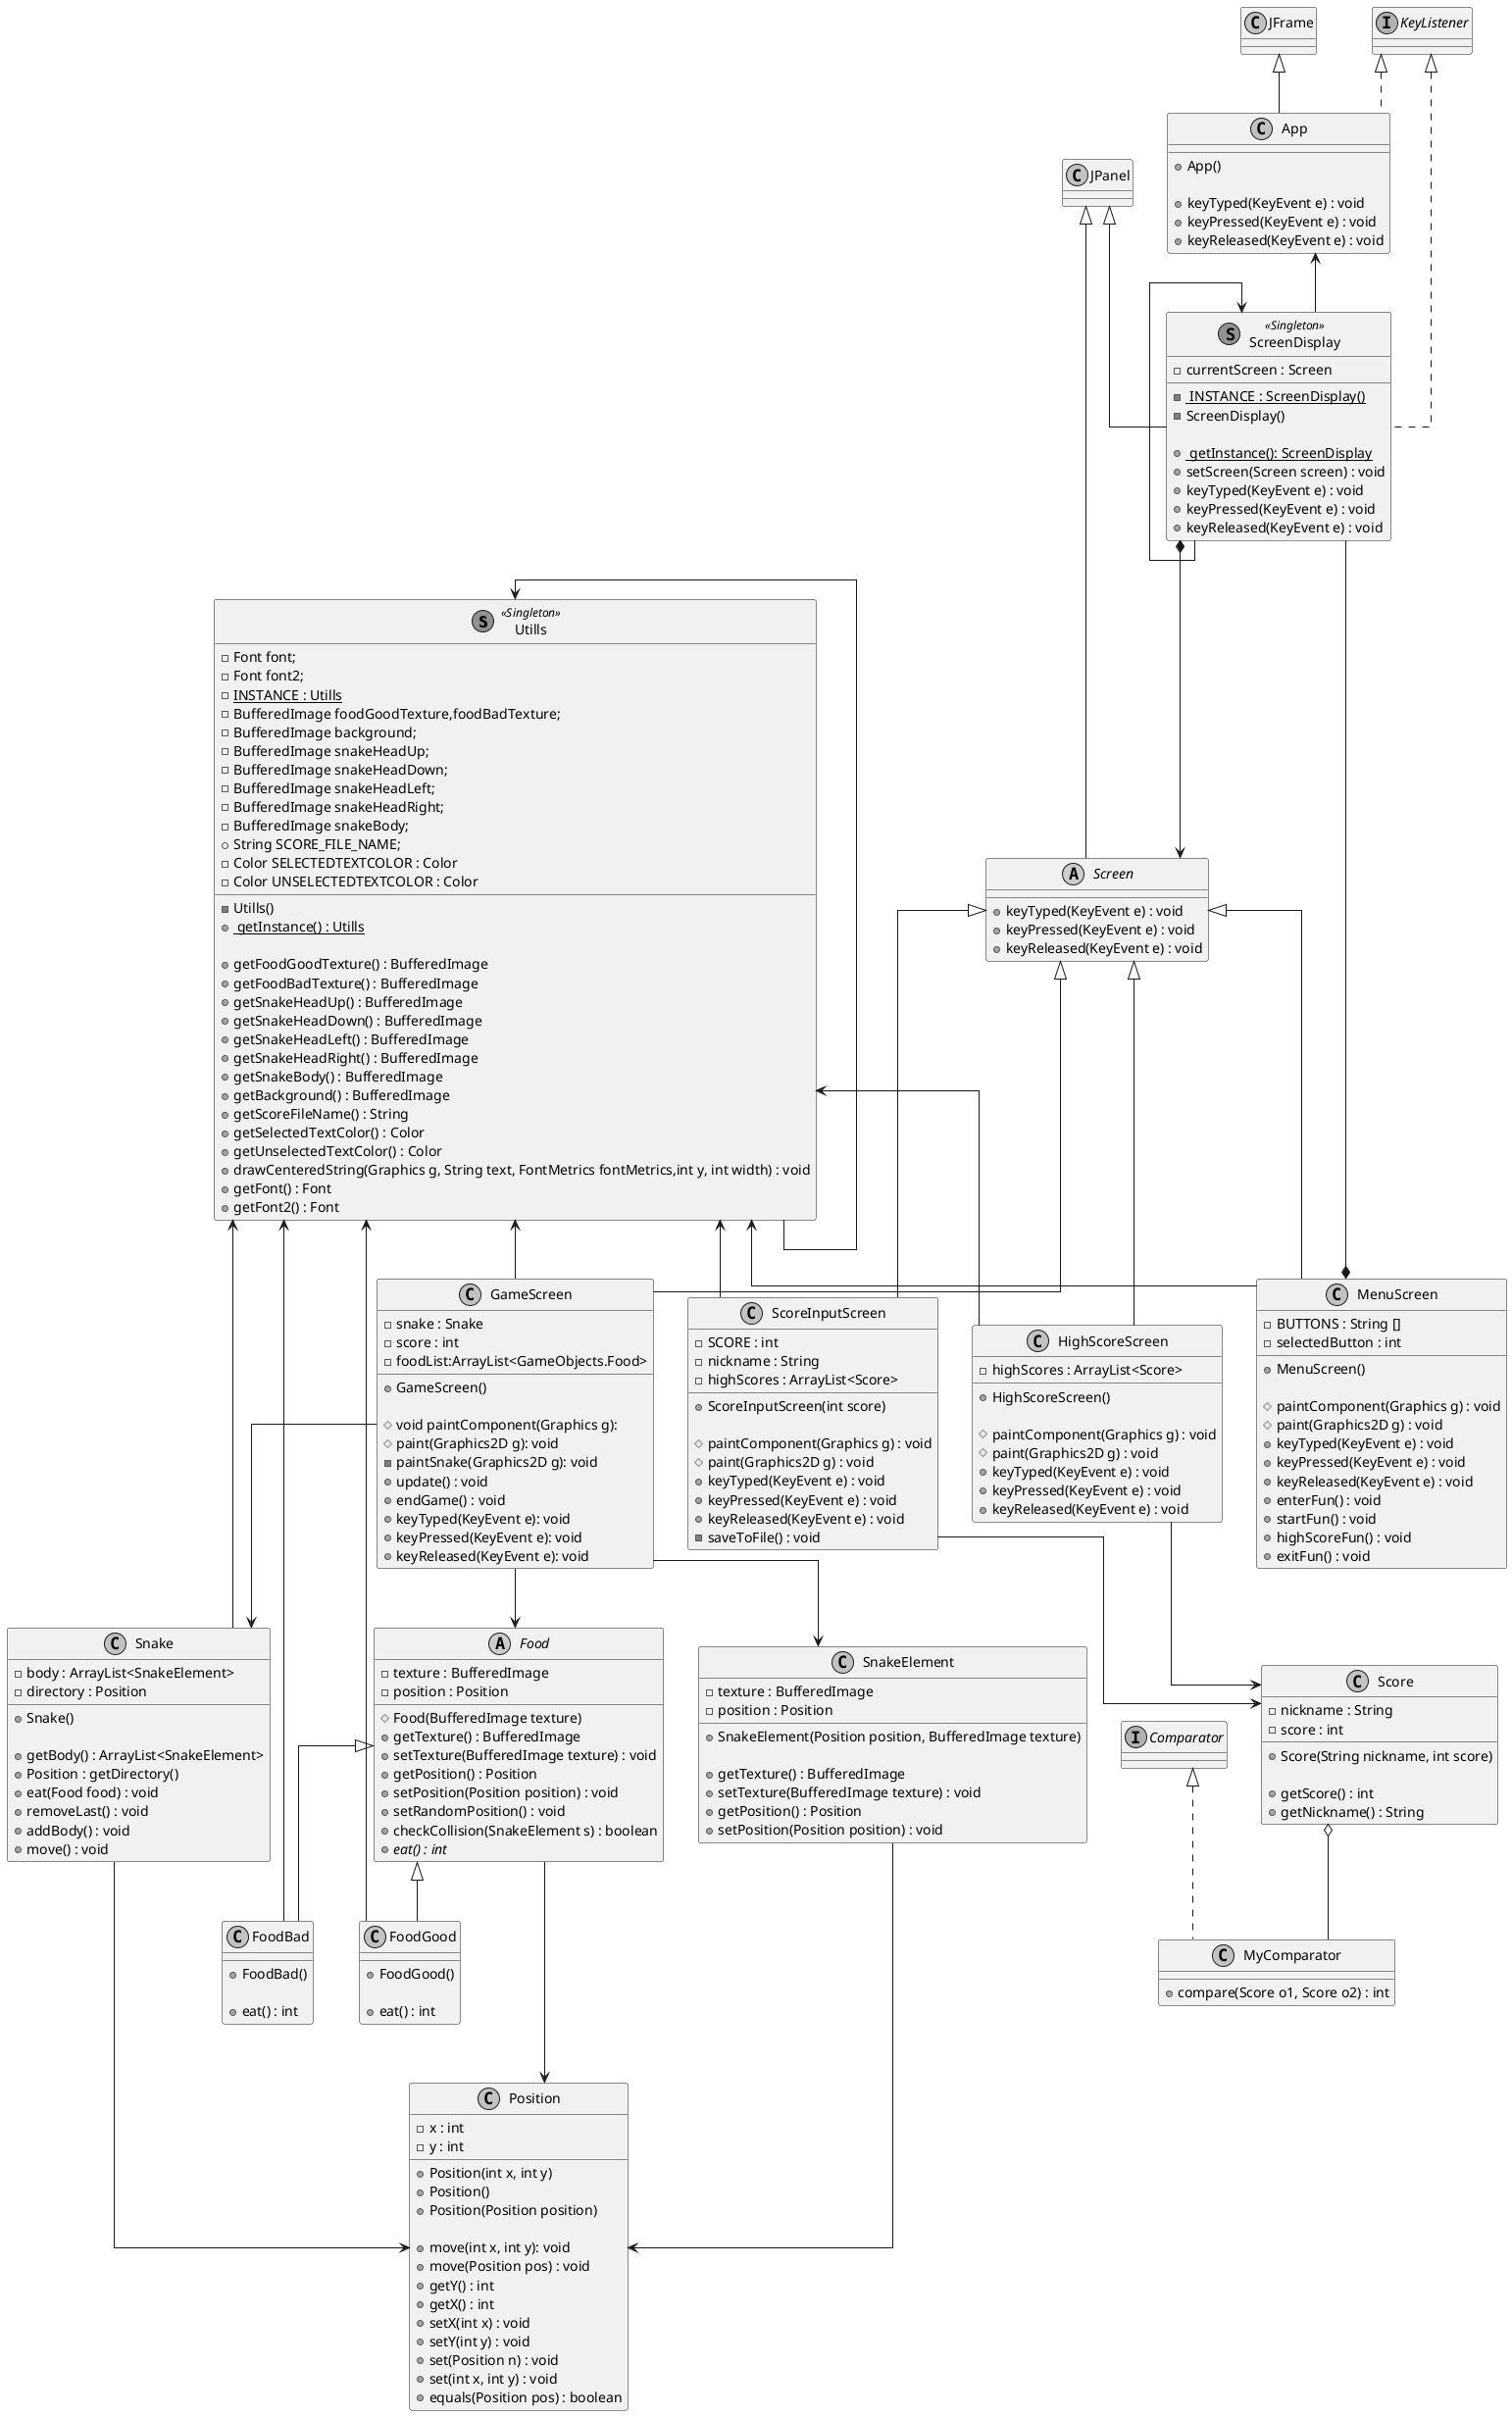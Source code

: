 @startuml

skinparam monochrome true
skinparam linetype ortho
skinparam shadowing false
class Utills << (S,#FF7700) Singleton >>
class ScreenDisplay << (S,#FF7700) Singleton >>


class App extends JFrame implements KeyListener {
    + App()

    + keyTyped(KeyEvent e) : void
    + keyPressed(KeyEvent e) : void
    + keyReleased(KeyEvent e) : void
}

class Snake {
    - body : ArrayList<SnakeElement>
    - directory : Position

    + Snake()

    + getBody() : ArrayList<SnakeElement>
    + Position : getDirectory()
    + eat(Food food) : void
    + removeLast() : void
    + addBody() : void
    + move() : void
}

class SnakeElement {
    - texture : BufferedImage
    - position : Position

    + SnakeElement(Position position, BufferedImage texture)

    + getTexture() : BufferedImage
    + setTexture(BufferedImage texture) : void
    + getPosition() : Position
    + setPosition(Position position) : void
}

class Score {
    - nickname : String
    - score : int

    + Score(String nickname, int score)

    + getScore() : int
    + getNickname() : String

}
class MyComparator implements Comparator {
        + compare(Score o1, Score o2) : int
    }

class Position {
    - x : int
    - y : int

    + Position(int x, int y)
    + Position()
    + Position(Position position)

    + move(int x, int y): void 
    + move(Position pos) : void 
    + getY() : int 
    + getX() : int 
    + setX(int x) : void 
    + setY(int y) : void 
    + set(Position n) : void 
    + set(int x, int y) : void 
    + equals(Position pos) : boolean
}

abstract class Food {
    - texture : BufferedImage 
    - position : Position 

    # Food(BufferedImage texture)
    + getTexture() : BufferedImage
    + setTexture(BufferedImage texture) : void
    + getPosition() : Position
    + setPosition(Position position) : void
    + setRandomPosition() : void
    + checkCollision(SnakeElement s) : boolean
    + //eat() : int//
}

class FoodGood{
    + FoodGood()

    + eat() : int
}

class FoodBad{
    + FoodBad()

    + eat() : int
}

class ScreenDisplay extends JPanel implements KeyListener {

    - <u> INSTANCE : ScreenDisplay()
    - currentScreen : Screen

    - ScreenDisplay()

    + <u> getInstance(): ScreenDisplay
    + setScreen(Screen screen) : void
    + keyTyped(KeyEvent e) : void
    + keyPressed(KeyEvent e) : void
    + keyReleased(KeyEvent e) : void
}

abstract class Screen extends JPanel{
    + keyTyped(KeyEvent e) : void 
    + keyPressed(KeyEvent e) : void 
    + keyReleased(KeyEvent e) : void 
}

class GameScreen extends Screen {
    - snake : Snake 
    - score : int 
    - foodList:ArrayList<GameObjects.Food>

    + GameScreen()

    # void paintComponent(Graphics g):
    # paint(Graphics2D g): void 
    - paintSnake(Graphics2D g): void 
    + update() : void 
    + endGame() : void 
    + keyTyped(KeyEvent e): void 
    + keyPressed(KeyEvent e): void 
    + keyReleased(KeyEvent e): void 
}

class HighScoreScreen extends Screen {
    - highScores : ArrayList<Score>

    + HighScoreScreen()

    # paintComponent(Graphics g) : void
    # paint(Graphics2D g) : void
    + keyTyped(KeyEvent e) : void
    + keyPressed(KeyEvent e) : void
    + keyReleased(KeyEvent e) : void
}

class MenuScreen extends Screen {
    - BUTTONS : String [] 
    - selectedButton : int

    + MenuScreen()

    # paintComponent(Graphics g) : void 
    # paint(Graphics2D g) : void 
    + keyTyped(KeyEvent e) : void 
    + keyPressed(KeyEvent e) : void 
    + keyReleased(KeyEvent e) : void 
    + enterFun() : void 
    + startFun() : void 
    + highScoreFun() : void 
    + exitFun() : void 
}

class ScoreInputScreen extends Screen {

    - SCORE : int
    - nickname : String
    - highScores : ArrayList<Score> 
    
    + ScoreInputScreen(int score)

    # paintComponent(Graphics g) : void 
    # paint(Graphics2D g) : void 
    + keyTyped(KeyEvent e) : void 
    + keyPressed(KeyEvent e) : void 
    + keyReleased(KeyEvent e) : void 
    - saveToFile() : void
}

class Utills {
    - Font font;
    - Font font2;
    - <u>INSTANCE : Utills
    - BufferedImage foodGoodTexture,foodBadTexture;
    - BufferedImage background;
    - BufferedImage snakeHeadUp;
    - BufferedImage snakeHeadDown;
    - BufferedImage snakeHeadLeft;
    - BufferedImage snakeHeadRight;
    - BufferedImage snakeBody;
    + String SCORE_FILE_NAME;
    - Color SELECTEDTEXTCOLOR : Color
    - Color UNSELECTEDTEXTCOLOR : Color

    - Utills()
    + <u> getInstance() : Utills

    + getFoodGoodTexture() : BufferedImage
    + getFoodBadTexture() : BufferedImage
    + getSnakeHeadUp() : BufferedImage
    + getSnakeHeadDown() : BufferedImage
    + getSnakeHeadLeft() : BufferedImage
    + getSnakeHeadRight() : BufferedImage
    + getSnakeBody() : BufferedImage
    + getBackground() : BufferedImage
    + getScoreFileName() : String
    + getSelectedTextColor() : Color
    + getUnselectedTextColor() : Color
    + drawCenteredString(Graphics g, String text, FontMetrics fontMetrics,int y, int width) : void
    + getFont() : Font
    + getFont2() : Font
}

Utills <-- GameScreen
Utills <-- HighScoreScreen
Utills <-- MenuScreen
Utills <-- ScoreInputScreen
Utills <-- Snake
Utills <-- FoodBad
Utills <-- FoodGood

ScreenDisplay *--> Screen
ScreenDisplay --* MenuScreen
ScreenDisplay -up-> App

GameScreen --> Snake
GameScreen --> SnakeElement
GameScreen --> Food


HighScoreScreen --> Score
ScoreInputScreen --> Score

Food <|-down- FoodGood
Food <|-down- FoodBad

Position <-up-- Snake
Position <-up-- SnakeElement
Position <-up-- Food

ScreenDisplay <-- ScreenDisplay
Utills <-- Utills

Score o-- MyComparator


@enduml













